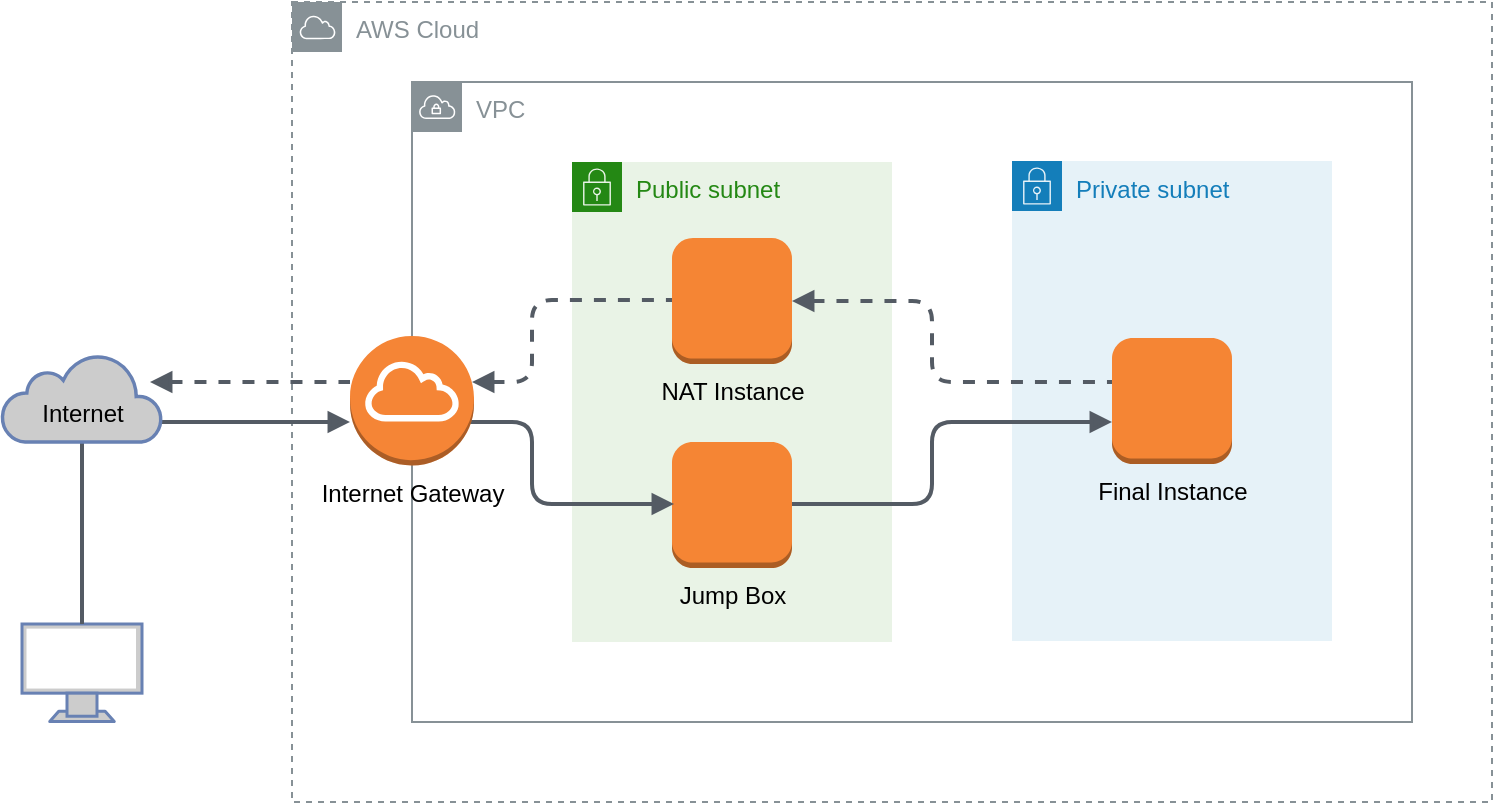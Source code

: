 <mxfile version="12.3.1" type="google" pages="1"><diagram id="KubM6AbIsyROPUgr9hcx" name="Page-1"><mxGraphModel dx="1185" dy="648" grid="1" gridSize="10" guides="1" tooltips="1" connect="1" arrows="1" fold="1" page="1" pageScale="1" pageWidth="850" pageHeight="1100" math="0" shadow="0"><root><mxCell id="0"/><mxCell id="1" parent="0"/><mxCell id="bkuV9xPUbiv3SYhl7meS-13" value="&lt;font color=&quot;#879196&quot;&gt;AWS Cloud&lt;/font&gt;" style="points=[[0,0],[0.25,0],[0.5,0],[0.75,0],[1,0],[1,0.25],[1,0.5],[1,0.75],[1,1],[0.75,1],[0.5,1],[0.25,1],[0,1],[0,0.75],[0,0.5],[0,0.25]];outlineConnect=0;gradientColor=none;html=1;whiteSpace=wrap;fontSize=12;fontStyle=0;shape=mxgraph.aws4.group;grIcon=mxgraph.aws4.group_aws_cloud;strokeColor=#879196;fillColor=none;verticalAlign=top;align=left;spacingLeft=30;fontColor=#232F3E;dashed=1;" vertex="1" parent="1"><mxGeometry x="220" y="80" width="600" height="400" as="geometry"/></mxCell><mxCell id="WfsXNB4f20UZdEQkL1V--13" value="VPC" style="outlineConnect=0;gradientColor=none;html=1;whiteSpace=wrap;fontSize=12;fontStyle=0;shape=mxgraph.aws4.group;grIcon=mxgraph.aws4.group_vpc;strokeColor=#879196;fillColor=none;verticalAlign=top;align=left;spacingLeft=30;fontColor=#879196;dashed=0;" parent="1" vertex="1"><mxGeometry x="280" y="120" width="500" height="320" as="geometry"/></mxCell><mxCell id="WfsXNB4f20UZdEQkL1V--3" value="Private subnet" style="points=[[0,0],[0.25,0],[0.5,0],[0.75,0],[1,0],[1,0.25],[1,0.5],[1,0.75],[1,1],[0.75,1],[0.5,1],[0.25,1],[0,1],[0,0.75],[0,0.5],[0,0.25]];outlineConnect=0;gradientColor=none;html=1;whiteSpace=wrap;fontSize=12;fontStyle=0;shape=mxgraph.aws4.group;grIcon=mxgraph.aws4.group_security_group;grStroke=0;strokeColor=#147EBA;fillColor=#E6F2F8;verticalAlign=top;align=left;spacingLeft=30;fontColor=#147EBA;dashed=0;" parent="1" vertex="1"><mxGeometry x="580" y="159.5" width="160" height="240" as="geometry"/></mxCell><mxCell id="WfsXNB4f20UZdEQkL1V--4" value="Public subnet" style="points=[[0,0],[0.25,0],[0.5,0],[0.75,0],[1,0],[1,0.25],[1,0.5],[1,0.75],[1,1],[0.75,1],[0.5,1],[0.25,1],[0,1],[0,0.75],[0,0.5],[0,0.25]];outlineConnect=0;gradientColor=none;html=1;whiteSpace=wrap;fontSize=12;fontStyle=0;shape=mxgraph.aws4.group;grIcon=mxgraph.aws4.group_security_group;grStroke=0;strokeColor=#248814;fillColor=#E9F3E6;verticalAlign=top;align=left;spacingLeft=30;fontColor=#248814;dashed=0;strokeWidth=1;perimeterSpacing=0;" parent="1" vertex="1"><mxGeometry x="360" y="160" width="160" height="240" as="geometry"/></mxCell><mxCell id="WfsXNB4f20UZdEQkL1V--8" value="" style="fontColor=#0066CC;verticalAlign=top;verticalLabelPosition=bottom;labelPosition=center;align=center;html=1;outlineConnect=0;fillColor=#CCCCCC;strokeColor=#6881B3;gradientColor=none;gradientDirection=north;strokeWidth=2;shape=mxgraph.networks.monitor;aspect=fixed;" parent="1" vertex="1"><mxGeometry x="85" y="391" width="60" height="48.8" as="geometry"/></mxCell><mxCell id="WfsXNB4f20UZdEQkL1V--11" value="Final Instance" style="outlineConnect=0;dashed=0;verticalLabelPosition=bottom;verticalAlign=top;align=center;html=1;shape=mxgraph.aws3.instance;fillColor=#F58534;gradientColor=none;" parent="1" vertex="1"><mxGeometry x="630" y="248" width="60" height="63" as="geometry"/></mxCell><mxCell id="bkuV9xPUbiv3SYhl7meS-1" value="NAT Instance" style="outlineConnect=0;dashed=0;verticalLabelPosition=bottom;verticalAlign=top;align=center;html=1;shape=mxgraph.aws3.instance;fillColor=#F58534;gradientColor=none;" vertex="1" parent="1"><mxGeometry x="410" y="198" width="60" height="63" as="geometry"/></mxCell><mxCell id="bkuV9xPUbiv3SYhl7meS-2" value="&lt;div&gt;Jump Box&lt;/div&gt;" style="outlineConnect=0;dashed=0;verticalLabelPosition=bottom;verticalAlign=top;align=center;html=1;shape=mxgraph.aws3.instance;fillColor=#F58534;gradientColor=none;" vertex="1" parent="1"><mxGeometry x="410" y="300" width="60" height="63" as="geometry"/></mxCell><mxCell id="bkuV9xPUbiv3SYhl7meS-3" value="" style="edgeStyle=orthogonalEdgeStyle;html=1;endArrow=block;elbow=vertical;startArrow=none;endFill=1;strokeColor=#545B64;rounded=1;strokeWidth=2;" edge="1" parent="1" target="WfsXNB4f20UZdEQkL1V--11"><mxGeometry width="100" relative="1" as="geometry"><mxPoint x="470" y="331" as="sourcePoint"/><mxPoint x="570" y="331" as="targetPoint"/><Array as="points"><mxPoint x="540" y="331"/><mxPoint x="540" y="290"/></Array></mxGeometry></mxCell><mxCell id="bkuV9xPUbiv3SYhl7meS-4" value="" style="edgeStyle=orthogonalEdgeStyle;html=1;endArrow=none;elbow=vertical;startArrow=block;startFill=1;strokeColor=#545B64;exitX=1;exitY=0.5;exitDx=0;exitDy=0;exitPerimeter=0;rounded=1;strokeWidth=2;dashed=1;" edge="1" parent="1" source="bkuV9xPUbiv3SYhl7meS-1" target="WfsXNB4f20UZdEQkL1V--11"><mxGeometry width="100" relative="1" as="geometry"><mxPoint x="550" y="270" as="sourcePoint"/><mxPoint x="650" y="270" as="targetPoint"/><Array as="points"><mxPoint x="540" y="230"/><mxPoint x="540" y="270"/></Array></mxGeometry></mxCell><mxCell id="bkuV9xPUbiv3SYhl7meS-5" value="" style="edgeStyle=orthogonalEdgeStyle;html=1;endArrow=block;elbow=vertical;startArrow=none;endFill=1;strokeColor=#545B64;exitX=0.823;exitY=0.664;exitDx=0;exitDy=0;exitPerimeter=0;rounded=1;strokeWidth=2;" edge="1" parent="1" source="WfsXNB4f20UZdEQkL1V--5"><mxGeometry width="100" relative="1" as="geometry"><mxPoint x="311" y="331" as="sourcePoint"/><mxPoint x="411" y="331" as="targetPoint"/><Array as="points"><mxPoint x="340" y="290"/><mxPoint x="340" y="331"/></Array></mxGeometry></mxCell><mxCell id="WfsXNB4f20UZdEQkL1V--5" value="Internet Gateway" style="outlineConnect=0;dashed=0;verticalLabelPosition=bottom;verticalAlign=top;align=center;html=1;shape=mxgraph.aws3.internet_gateway;fillColor=#F58536;gradientColor=none;aspect=fixed;" parent="1" vertex="1"><mxGeometry x="249" y="247" width="62" height="64.72" as="geometry"/></mxCell><mxCell id="bkuV9xPUbiv3SYhl7meS-6" value="" style="edgeStyle=orthogonalEdgeStyle;html=1;endArrow=block;elbow=vertical;startArrow=none;endFill=1;strokeColor=#545B64;rounded=1;exitX=0.5;exitY=0;exitDx=0;exitDy=0;exitPerimeter=0;strokeWidth=2;" edge="1" parent="1" source="WfsXNB4f20UZdEQkL1V--8"><mxGeometry width="100" relative="1" as="geometry"><mxPoint x="149" y="290" as="sourcePoint"/><mxPoint x="249" y="290" as="targetPoint"/><Array as="points"><mxPoint x="115" y="290"/></Array></mxGeometry></mxCell><mxCell id="bkuV9xPUbiv3SYhl7meS-7" value="" style="edgeStyle=orthogonalEdgeStyle;html=1;endArrow=none;elbow=vertical;startArrow=block;startFill=1;strokeColor=#545B64;rounded=1;strokeWidth=2;dashed=1;" edge="1" parent="1"><mxGeometry width="100" relative="1" as="geometry"><mxPoint x="310" y="270" as="sourcePoint"/><mxPoint x="410" y="229" as="targetPoint"/><Array as="points"><mxPoint x="340" y="270"/><mxPoint x="340" y="229"/></Array></mxGeometry></mxCell><mxCell id="bkuV9xPUbiv3SYhl7meS-10" value="" style="edgeStyle=orthogonalEdgeStyle;html=1;endArrow=none;elbow=vertical;startArrow=block;startFill=1;strokeColor=#545B64;rounded=1;strokeWidth=2;dashed=1;" edge="1" parent="1"><mxGeometry width="100" relative="1" as="geometry"><mxPoint x="149" y="270" as="sourcePoint"/><mxPoint x="249" y="270" as="targetPoint"/></mxGeometry></mxCell><mxCell id="WfsXNB4f20UZdEQkL1V--6" value="&lt;div&gt;&lt;br&gt;&lt;/div&gt;&lt;div&gt;Internet&lt;/div&gt;" style="html=1;outlineConnect=0;fillColor=#CCCCCC;strokeColor=#6881B3;gradientColor=none;gradientDirection=north;strokeWidth=2;shape=mxgraph.networks.cloud;fontColor=#000000;aspect=fixed;" parent="1" vertex="1"><mxGeometry x="75" y="256" width="80" height="44" as="geometry"/></mxCell></root></mxGraphModel></diagram></mxfile>